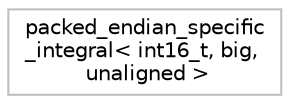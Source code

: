 digraph "Graphical Class Hierarchy"
{
 // LATEX_PDF_SIZE
  bgcolor="transparent";
  edge [fontname="Helvetica",fontsize="10",labelfontname="Helvetica",labelfontsize="10"];
  node [fontname="Helvetica",fontsize="10",shape=record];
  rankdir="LR";
  Node0 [label="packed_endian_specific\l_integral\< int16_t, big,\l unaligned \>",height=0.2,width=0.4,color="grey75",tooltip=" "];
}
